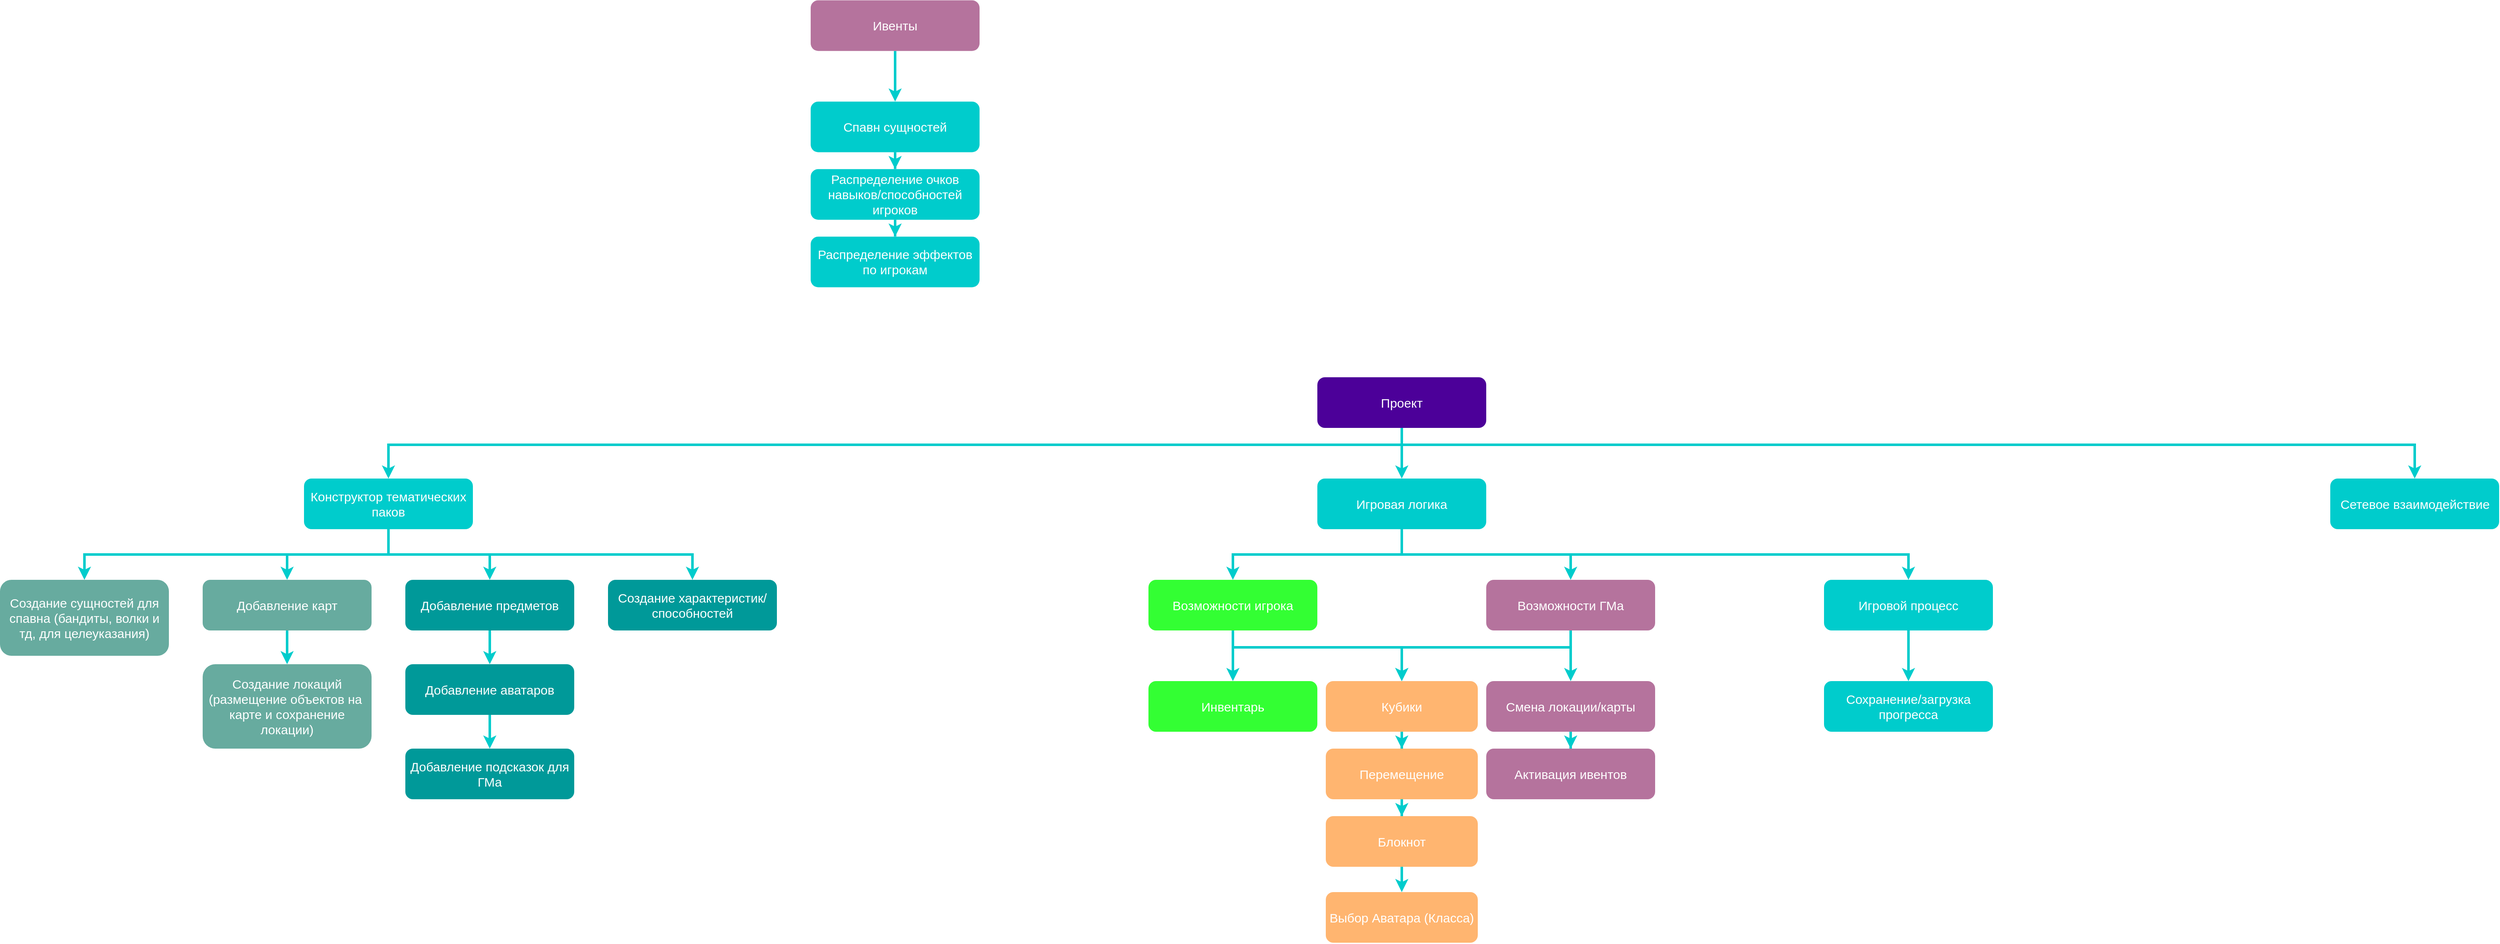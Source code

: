 <mxfile version="11.1.4" type="device"><diagram id="2dPWCes8mSkTvV0voZ07" name="Page-1"><mxGraphModel dx="3770" dy="1923" grid="1" gridSize="10" guides="1" tooltips="1" connect="1" arrows="1" fold="1" page="1" pageScale="1" pageWidth="600" pageHeight="600" math="0" shadow="0"><root><mxCell id="0"/><mxCell id="1" parent="0"/><mxCell id="TCooQQ7RCqkT5i9LeCnH-3" style="edgeStyle=orthogonalEdgeStyle;rounded=0;orthogonalLoop=1;jettySize=auto;html=1;entryX=0.5;entryY=0;entryDx=0;entryDy=0;fontSize=15;strokeWidth=3;elbow=vertical;fillColor=#e1d5e7;strokeColor=#00CCCC;" edge="1" parent="1" source="TCooQQ7RCqkT5i9LeCnH-1" target="TCooQQ7RCqkT5i9LeCnH-2"><mxGeometry relative="1" as="geometry"/></mxCell><mxCell id="TCooQQ7RCqkT5i9LeCnH-5" style="edgeStyle=orthogonalEdgeStyle;rounded=0;orthogonalLoop=1;jettySize=auto;html=1;entryX=0.5;entryY=0;entryDx=0;entryDy=0;strokeColor=#00CCCC;strokeWidth=3;fontSize=15;" edge="1" parent="1" source="TCooQQ7RCqkT5i9LeCnH-1" target="TCooQQ7RCqkT5i9LeCnH-4"><mxGeometry relative="1" as="geometry"><Array as="points"><mxPoint x="300" y="120"/><mxPoint x="1500" y="120"/></Array></mxGeometry></mxCell><mxCell id="TCooQQ7RCqkT5i9LeCnH-7" style="edgeStyle=orthogonalEdgeStyle;rounded=0;orthogonalLoop=1;jettySize=auto;html=1;strokeColor=#00CCCC;strokeWidth=3;fontSize=15;" edge="1" parent="1" source="TCooQQ7RCqkT5i9LeCnH-1" target="TCooQQ7RCqkT5i9LeCnH-6"><mxGeometry relative="1" as="geometry"><Array as="points"><mxPoint x="300" y="120"/><mxPoint x="-900" y="120"/></Array></mxGeometry></mxCell><mxCell id="TCooQQ7RCqkT5i9LeCnH-1" value="&lt;font color=&quot;#ffffff&quot; style=&quot;font-size: 15px;&quot;&gt;Проект&lt;/font&gt;" style="rounded=1;whiteSpace=wrap;html=1;gradientColor=none;fillColor=#4C0099;strokeColor=none;fontSize=15;" vertex="1" parent="1"><mxGeometry x="200" y="40" width="200" height="60" as="geometry"/></mxCell><mxCell id="TCooQQ7RCqkT5i9LeCnH-10" style="edgeStyle=orthogonalEdgeStyle;rounded=0;orthogonalLoop=1;jettySize=auto;html=1;entryX=0.5;entryY=0;entryDx=0;entryDy=0;strokeColor=#00CCCC;strokeWidth=3;fontSize=15;" edge="1" parent="1" source="TCooQQ7RCqkT5i9LeCnH-2" target="TCooQQ7RCqkT5i9LeCnH-8"><mxGeometry relative="1" as="geometry"/></mxCell><mxCell id="TCooQQ7RCqkT5i9LeCnH-11" style="edgeStyle=orthogonalEdgeStyle;rounded=0;orthogonalLoop=1;jettySize=auto;html=1;strokeColor=#00CCCC;strokeWidth=3;fontSize=15;" edge="1" parent="1" source="TCooQQ7RCqkT5i9LeCnH-2" target="TCooQQ7RCqkT5i9LeCnH-9"><mxGeometry relative="1" as="geometry"/></mxCell><mxCell id="TCooQQ7RCqkT5i9LeCnH-32" style="edgeStyle=orthogonalEdgeStyle;rounded=0;orthogonalLoop=1;jettySize=auto;html=1;strokeColor=#00CCCC;strokeWidth=3;fontSize=15;" edge="1" parent="1" source="TCooQQ7RCqkT5i9LeCnH-2" target="TCooQQ7RCqkT5i9LeCnH-31"><mxGeometry relative="1" as="geometry"><Array as="points"><mxPoint x="300" y="250"/><mxPoint x="900" y="250"/></Array></mxGeometry></mxCell><mxCell id="TCooQQ7RCqkT5i9LeCnH-2" value="&lt;font color=&quot;#ffffff&quot; style=&quot;font-size: 15px&quot;&gt;Игровая логика&lt;/font&gt;" style="rounded=1;whiteSpace=wrap;html=1;gradientColor=none;fillColor=#00CCCC;strokeColor=none;fontSize=15;" vertex="1" parent="1"><mxGeometry x="200" y="160" width="200" height="60" as="geometry"/></mxCell><mxCell id="TCooQQ7RCqkT5i9LeCnH-4" value="&lt;font color=&quot;#ffffff&quot; style=&quot;font-size: 15px&quot;&gt;Сетевое взаимодействие&lt;/font&gt;" style="rounded=1;whiteSpace=wrap;html=1;gradientColor=none;fillColor=#00CCCC;strokeColor=none;fontSize=15;" vertex="1" parent="1"><mxGeometry x="1399.5" y="160" width="200" height="60" as="geometry"/></mxCell><mxCell id="TCooQQ7RCqkT5i9LeCnH-52" style="edgeStyle=orthogonalEdgeStyle;rounded=0;orthogonalLoop=1;jettySize=auto;html=1;entryX=0.5;entryY=0;entryDx=0;entryDy=0;strokeColor=#00CCCC;strokeWidth=3;fontSize=15;" edge="1" parent="1" source="TCooQQ7RCqkT5i9LeCnH-6" target="TCooQQ7RCqkT5i9LeCnH-49"><mxGeometry relative="1" as="geometry"/></mxCell><mxCell id="TCooQQ7RCqkT5i9LeCnH-56" style="edgeStyle=orthogonalEdgeStyle;rounded=0;orthogonalLoop=1;jettySize=auto;html=1;entryX=0.5;entryY=0;entryDx=0;entryDy=0;strokeColor=#00CCCC;strokeWidth=3;fontSize=15;" edge="1" parent="1" source="TCooQQ7RCqkT5i9LeCnH-6" target="TCooQQ7RCqkT5i9LeCnH-55"><mxGeometry relative="1" as="geometry"/></mxCell><mxCell id="TCooQQ7RCqkT5i9LeCnH-60" style="edgeStyle=orthogonalEdgeStyle;rounded=0;orthogonalLoop=1;jettySize=auto;html=1;entryX=0.5;entryY=0;entryDx=0;entryDy=0;strokeColor=#00CCCC;strokeWidth=3;fontSize=15;" edge="1" parent="1" source="TCooQQ7RCqkT5i9LeCnH-6" target="TCooQQ7RCqkT5i9LeCnH-59"><mxGeometry relative="1" as="geometry"><Array as="points"><mxPoint x="-900" y="250"/><mxPoint x="-540" y="250"/></Array></mxGeometry></mxCell><mxCell id="TCooQQ7RCqkT5i9LeCnH-62" style="edgeStyle=orthogonalEdgeStyle;rounded=0;orthogonalLoop=1;jettySize=auto;html=1;entryX=0.5;entryY=0;entryDx=0;entryDy=0;strokeColor=#00CCCC;strokeWidth=3;fontSize=15;" edge="1" parent="1" source="TCooQQ7RCqkT5i9LeCnH-6" target="TCooQQ7RCqkT5i9LeCnH-61"><mxGeometry relative="1" as="geometry"><Array as="points"><mxPoint x="-900" y="250"/><mxPoint x="-1260" y="250"/></Array></mxGeometry></mxCell><mxCell id="TCooQQ7RCqkT5i9LeCnH-6" value="&lt;font color=&quot;#ffffff&quot; style=&quot;font-size: 15px&quot;&gt;Конструктор тематических паков&lt;/font&gt;" style="rounded=1;whiteSpace=wrap;html=1;gradientColor=none;fillColor=#00CCCC;strokeColor=none;fontSize=15;" vertex="1" parent="1"><mxGeometry x="-1000" y="160" width="200" height="60" as="geometry"/></mxCell><mxCell id="TCooQQ7RCqkT5i9LeCnH-19" style="edgeStyle=orthogonalEdgeStyle;rounded=0;orthogonalLoop=1;jettySize=auto;html=1;entryX=0.5;entryY=0;entryDx=0;entryDy=0;strokeColor=#00CCCC;strokeWidth=3;fontSize=15;" edge="1" parent="1" source="TCooQQ7RCqkT5i9LeCnH-8" target="TCooQQ7RCqkT5i9LeCnH-18"><mxGeometry relative="1" as="geometry"><Array as="points"><mxPoint x="100" y="360"/><mxPoint x="300" y="360"/></Array></mxGeometry></mxCell><mxCell id="TCooQQ7RCqkT5i9LeCnH-28" style="edgeStyle=orthogonalEdgeStyle;rounded=0;orthogonalLoop=1;jettySize=auto;html=1;entryX=0.5;entryY=0;entryDx=0;entryDy=0;strokeColor=#00CCCC;strokeWidth=3;fontSize=15;" edge="1" parent="1" source="TCooQQ7RCqkT5i9LeCnH-8" target="TCooQQ7RCqkT5i9LeCnH-14"><mxGeometry relative="1" as="geometry"/></mxCell><mxCell id="TCooQQ7RCqkT5i9LeCnH-8" value="&lt;font color=&quot;#ffffff&quot;&gt;Возможности игрока&lt;/font&gt;" style="rounded=1;whiteSpace=wrap;html=1;gradientColor=none;fillColor=#33FF33;strokeColor=none;fontSize=15;" vertex="1" parent="1"><mxGeometry y="280" width="200" height="60" as="geometry"/></mxCell><mxCell id="TCooQQ7RCqkT5i9LeCnH-20" style="edgeStyle=orthogonalEdgeStyle;rounded=0;orthogonalLoop=1;jettySize=auto;html=1;entryX=0.5;entryY=0;entryDx=0;entryDy=0;strokeColor=#00CCCC;strokeWidth=3;fontSize=15;" edge="1" parent="1" source="TCooQQ7RCqkT5i9LeCnH-9" target="TCooQQ7RCqkT5i9LeCnH-18"><mxGeometry relative="1" as="geometry"><Array as="points"><mxPoint x="500" y="360"/><mxPoint x="300" y="360"/></Array></mxGeometry></mxCell><mxCell id="TCooQQ7RCqkT5i9LeCnH-37" style="edgeStyle=orthogonalEdgeStyle;rounded=0;orthogonalLoop=1;jettySize=auto;html=1;entryX=0.5;entryY=0;entryDx=0;entryDy=0;strokeColor=#00CCCC;strokeWidth=3;fontSize=15;" edge="1" parent="1" source="TCooQQ7RCqkT5i9LeCnH-9" target="TCooQQ7RCqkT5i9LeCnH-36"><mxGeometry relative="1" as="geometry"/></mxCell><mxCell id="TCooQQ7RCqkT5i9LeCnH-9" value="&lt;font color=&quot;#ffffff&quot;&gt;Возможности ГМа&lt;/font&gt;" style="rounded=1;whiteSpace=wrap;html=1;gradientColor=none;fillColor=#B5739D;strokeColor=none;fontSize=15;" vertex="1" parent="1"><mxGeometry x="400" y="280" width="200" height="60" as="geometry"/></mxCell><mxCell id="TCooQQ7RCqkT5i9LeCnH-14" value="&lt;font color=&quot;#ffffff&quot;&gt;Инвентарь&lt;/font&gt;" style="rounded=1;whiteSpace=wrap;html=1;gradientColor=none;fillColor=#33FF33;strokeColor=none;fontSize=15;" vertex="1" parent="1"><mxGeometry y="400" width="200" height="60" as="geometry"/></mxCell><mxCell id="TCooQQ7RCqkT5i9LeCnH-30" style="edgeStyle=orthogonalEdgeStyle;rounded=0;orthogonalLoop=1;jettySize=auto;html=1;entryX=0.5;entryY=0;entryDx=0;entryDy=0;strokeColor=#00CCCC;strokeWidth=3;fontSize=15;" edge="1" parent="1" source="TCooQQ7RCqkT5i9LeCnH-16" target="TCooQQ7RCqkT5i9LeCnH-29"><mxGeometry relative="1" as="geometry"/></mxCell><mxCell id="TCooQQ7RCqkT5i9LeCnH-16" value="&lt;font color=&quot;#ffffff&quot;&gt;Блокнот&lt;/font&gt;" style="rounded=1;whiteSpace=wrap;html=1;gradientColor=none;fillColor=#FFB570;strokeColor=none;fontSize=15;" vertex="1" parent="1"><mxGeometry x="210" y="560" width="180" height="60" as="geometry"/></mxCell><mxCell id="TCooQQ7RCqkT5i9LeCnH-24" style="edgeStyle=orthogonalEdgeStyle;rounded=0;orthogonalLoop=1;jettySize=auto;html=1;entryX=0.5;entryY=0;entryDx=0;entryDy=0;strokeColor=#00CCCC;strokeWidth=3;fontSize=15;" edge="1" parent="1" source="TCooQQ7RCqkT5i9LeCnH-18" target="TCooQQ7RCqkT5i9LeCnH-21"><mxGeometry relative="1" as="geometry"/></mxCell><mxCell id="TCooQQ7RCqkT5i9LeCnH-18" value="&lt;font color=&quot;#ffffff&quot;&gt;Кубики&lt;/font&gt;" style="rounded=1;whiteSpace=wrap;html=1;gradientColor=none;fillColor=#FFB570;strokeColor=none;fontSize=15;" vertex="1" parent="1"><mxGeometry x="210" y="400" width="180" height="60" as="geometry"/></mxCell><mxCell id="TCooQQ7RCqkT5i9LeCnH-25" style="edgeStyle=orthogonalEdgeStyle;rounded=0;orthogonalLoop=1;jettySize=auto;html=1;entryX=0.5;entryY=0;entryDx=0;entryDy=0;strokeColor=#00CCCC;strokeWidth=3;fontSize=15;" edge="1" parent="1" source="TCooQQ7RCqkT5i9LeCnH-21" target="TCooQQ7RCqkT5i9LeCnH-16"><mxGeometry relative="1" as="geometry"/></mxCell><mxCell id="TCooQQ7RCqkT5i9LeCnH-21" value="&lt;font color=&quot;#ffffff&quot;&gt;Перемещение&lt;/font&gt;" style="rounded=1;whiteSpace=wrap;html=1;gradientColor=none;fillColor=#FFB570;strokeColor=none;fontSize=15;" vertex="1" parent="1"><mxGeometry x="210" y="480" width="180" height="60" as="geometry"/></mxCell><mxCell id="TCooQQ7RCqkT5i9LeCnH-29" value="&lt;font color=&quot;#ffffff&quot;&gt;Выбор Аватара (Класса)&lt;/font&gt;" style="rounded=1;whiteSpace=wrap;html=1;gradientColor=none;fillColor=#FFB570;strokeColor=none;fontSize=15;" vertex="1" parent="1"><mxGeometry x="210" y="650" width="180" height="60" as="geometry"/></mxCell><mxCell id="TCooQQ7RCqkT5i9LeCnH-35" style="edgeStyle=orthogonalEdgeStyle;rounded=0;orthogonalLoop=1;jettySize=auto;html=1;entryX=0.5;entryY=0;entryDx=0;entryDy=0;strokeColor=#00CCCC;strokeWidth=3;fontSize=15;" edge="1" parent="1" source="TCooQQ7RCqkT5i9LeCnH-31" target="TCooQQ7RCqkT5i9LeCnH-34"><mxGeometry relative="1" as="geometry"/></mxCell><mxCell id="TCooQQ7RCqkT5i9LeCnH-31" value="&lt;font color=&quot;#ffffff&quot; style=&quot;font-size: 15px&quot;&gt;Игровой процесс&lt;/font&gt;" style="rounded=1;whiteSpace=wrap;html=1;gradientColor=none;fillColor=#00CCCC;strokeColor=none;fontSize=15;" vertex="1" parent="1"><mxGeometry x="800" y="280" width="200" height="60" as="geometry"/></mxCell><mxCell id="TCooQQ7RCqkT5i9LeCnH-34" value="&lt;font color=&quot;#ffffff&quot; style=&quot;font-size: 15px&quot;&gt;Сохранение/загрузка прогресса&lt;/font&gt;" style="rounded=1;whiteSpace=wrap;html=1;gradientColor=none;fillColor=#00CCCC;strokeColor=none;fontSize=15;" vertex="1" parent="1"><mxGeometry x="800" y="400" width="200" height="60" as="geometry"/></mxCell><mxCell id="TCooQQ7RCqkT5i9LeCnH-39" style="edgeStyle=orthogonalEdgeStyle;rounded=0;orthogonalLoop=1;jettySize=auto;html=1;entryX=0.5;entryY=0;entryDx=0;entryDy=0;strokeColor=#00CCCC;strokeWidth=3;fontSize=15;" edge="1" parent="1" source="TCooQQ7RCqkT5i9LeCnH-36" target="TCooQQ7RCqkT5i9LeCnH-38"><mxGeometry relative="1" as="geometry"/></mxCell><mxCell id="TCooQQ7RCqkT5i9LeCnH-36" value="&lt;font color=&quot;#ffffff&quot;&gt;Смена локации/карты&lt;/font&gt;" style="rounded=1;whiteSpace=wrap;html=1;gradientColor=none;fillColor=#B5739D;strokeColor=none;fontSize=15;" vertex="1" parent="1"><mxGeometry x="400" y="400" width="200" height="60" as="geometry"/></mxCell><mxCell id="TCooQQ7RCqkT5i9LeCnH-38" value="&lt;font color=&quot;#ffffff&quot;&gt;Активация ивентов&lt;/font&gt;" style="rounded=1;whiteSpace=wrap;html=1;gradientColor=none;fillColor=#B5739D;strokeColor=none;fontSize=15;" vertex="1" parent="1"><mxGeometry x="400" y="480" width="200" height="60" as="geometry"/></mxCell><mxCell id="TCooQQ7RCqkT5i9LeCnH-42" style="edgeStyle=orthogonalEdgeStyle;rounded=0;orthogonalLoop=1;jettySize=auto;html=1;entryX=0.5;entryY=0;entryDx=0;entryDy=0;strokeColor=#00CCCC;strokeWidth=3;fontSize=15;" edge="1" parent="1" source="TCooQQ7RCqkT5i9LeCnH-40" target="TCooQQ7RCqkT5i9LeCnH-41"><mxGeometry relative="1" as="geometry"/></mxCell><mxCell id="TCooQQ7RCqkT5i9LeCnH-40" value="&lt;font color=&quot;#ffffff&quot;&gt;Ивенты&lt;/font&gt;" style="rounded=1;whiteSpace=wrap;html=1;gradientColor=none;fillColor=#B5739D;strokeColor=none;fontSize=15;" vertex="1" parent="1"><mxGeometry x="-400" y="-406.667" width="200" height="60" as="geometry"/></mxCell><mxCell id="TCooQQ7RCqkT5i9LeCnH-45" style="edgeStyle=orthogonalEdgeStyle;rounded=0;orthogonalLoop=1;jettySize=auto;html=1;entryX=0.5;entryY=0;entryDx=0;entryDy=0;strokeColor=#00CCCC;strokeWidth=3;fontSize=15;" edge="1" parent="1" source="TCooQQ7RCqkT5i9LeCnH-41" target="TCooQQ7RCqkT5i9LeCnH-43"><mxGeometry relative="1" as="geometry"/></mxCell><mxCell id="TCooQQ7RCqkT5i9LeCnH-41" value="&lt;font color=&quot;#ffffff&quot;&gt;Спавн сущностей&lt;/font&gt;" style="rounded=1;whiteSpace=wrap;html=1;gradientColor=none;fillColor=#00CCCC;strokeColor=none;fontSize=15;" vertex="1" parent="1"><mxGeometry x="-400" y="-286.667" width="200" height="60" as="geometry"/></mxCell><mxCell id="TCooQQ7RCqkT5i9LeCnH-47" style="edgeStyle=orthogonalEdgeStyle;rounded=0;orthogonalLoop=1;jettySize=auto;html=1;strokeColor=#00CCCC;strokeWidth=3;fontSize=15;" edge="1" parent="1" source="TCooQQ7RCqkT5i9LeCnH-43" target="TCooQQ7RCqkT5i9LeCnH-46"><mxGeometry relative="1" as="geometry"/></mxCell><mxCell id="TCooQQ7RCqkT5i9LeCnH-43" value="&lt;font color=&quot;#ffffff&quot;&gt;Распределение очков навыков/способностей игроков&lt;/font&gt;" style="rounded=1;whiteSpace=wrap;html=1;gradientColor=none;fillColor=#00CCCC;strokeColor=none;fontSize=15;" vertex="1" parent="1"><mxGeometry x="-400" y="-206.667" width="200" height="60" as="geometry"/></mxCell><mxCell id="TCooQQ7RCqkT5i9LeCnH-46" value="&lt;font color=&quot;#ffffff&quot;&gt;Распределение эффектов по игрокам&lt;/font&gt;" style="rounded=1;whiteSpace=wrap;html=1;gradientColor=none;fillColor=#00CCCC;strokeColor=none;fontSize=15;" vertex="1" parent="1"><mxGeometry x="-400" y="-126.667" width="200" height="60" as="geometry"/></mxCell><mxCell id="TCooQQ7RCqkT5i9LeCnH-53" style="edgeStyle=orthogonalEdgeStyle;rounded=0;orthogonalLoop=1;jettySize=auto;html=1;entryX=0.5;entryY=0;entryDx=0;entryDy=0;strokeColor=#00CCCC;strokeWidth=3;fontSize=15;" edge="1" parent="1" source="TCooQQ7RCqkT5i9LeCnH-49" target="TCooQQ7RCqkT5i9LeCnH-50"><mxGeometry relative="1" as="geometry"/></mxCell><mxCell id="TCooQQ7RCqkT5i9LeCnH-49" value="&lt;font color=&quot;#ffffff&quot;&gt;Добавление карт&lt;/font&gt;" style="rounded=1;whiteSpace=wrap;html=1;gradientColor=none;fillColor=#67AB9F;strokeColor=none;fontSize=15;" vertex="1" parent="1"><mxGeometry x="-1120" y="280" width="200" height="60" as="geometry"/></mxCell><mxCell id="TCooQQ7RCqkT5i9LeCnH-50" value="&lt;font color=&quot;#ffffff&quot;&gt;Создание локаций&lt;br&gt;(размещение объектов на&amp;nbsp; карте и сохранение локации)&lt;br&gt;&lt;/font&gt;" style="rounded=1;whiteSpace=wrap;html=1;gradientColor=none;fillColor=#67AB9F;strokeColor=none;fontSize=15;" vertex="1" parent="1"><mxGeometry x="-1120" y="380" width="200" height="100" as="geometry"/></mxCell><mxCell id="TCooQQ7RCqkT5i9LeCnH-58" style="edgeStyle=orthogonalEdgeStyle;rounded=0;orthogonalLoop=1;jettySize=auto;html=1;entryX=0.5;entryY=0;entryDx=0;entryDy=0;strokeColor=#00CCCC;strokeWidth=3;fontSize=15;" edge="1" parent="1" source="TCooQQ7RCqkT5i9LeCnH-55" target="TCooQQ7RCqkT5i9LeCnH-57"><mxGeometry relative="1" as="geometry"/></mxCell><mxCell id="TCooQQ7RCqkT5i9LeCnH-55" value="&lt;font color=&quot;#ffffff&quot;&gt;Добавление предметов&lt;/font&gt;" style="rounded=1;whiteSpace=wrap;html=1;gradientColor=none;fillColor=#009999;strokeColor=none;fontSize=15;" vertex="1" parent="1"><mxGeometry x="-880" y="280" width="200" height="60" as="geometry"/></mxCell><mxCell id="TCooQQ7RCqkT5i9LeCnH-64" style="edgeStyle=orthogonalEdgeStyle;rounded=0;orthogonalLoop=1;jettySize=auto;html=1;entryX=0.5;entryY=0;entryDx=0;entryDy=0;strokeColor=#00CCCC;strokeWidth=3;fontSize=15;" edge="1" parent="1" source="TCooQQ7RCqkT5i9LeCnH-57" target="TCooQQ7RCqkT5i9LeCnH-63"><mxGeometry relative="1" as="geometry"/></mxCell><mxCell id="TCooQQ7RCqkT5i9LeCnH-57" value="&lt;font color=&quot;#ffffff&quot;&gt;Добавление аватаров&lt;/font&gt;" style="rounded=1;whiteSpace=wrap;html=1;gradientColor=none;fillColor=#009999;strokeColor=none;fontSize=15;" vertex="1" parent="1"><mxGeometry x="-880" y="380" width="200" height="60" as="geometry"/></mxCell><mxCell id="TCooQQ7RCqkT5i9LeCnH-59" value="&lt;font color=&quot;#ffffff&quot;&gt;Создание характеристик/способностей&lt;/font&gt;" style="rounded=1;whiteSpace=wrap;html=1;gradientColor=none;fillColor=#009999;strokeColor=none;fontSize=15;" vertex="1" parent="1"><mxGeometry x="-640" y="280" width="200" height="60" as="geometry"/></mxCell><mxCell id="TCooQQ7RCqkT5i9LeCnH-61" value="&lt;font color=&quot;#ffffff&quot;&gt;Создание сущностей для спавна (бандиты, волки и тд, для целеуказания)&lt;/font&gt;" style="rounded=1;whiteSpace=wrap;html=1;gradientColor=none;fillColor=#67AB9F;strokeColor=none;fontSize=15;" vertex="1" parent="1"><mxGeometry x="-1360" y="280" width="200" height="90" as="geometry"/></mxCell><mxCell id="TCooQQ7RCqkT5i9LeCnH-63" value="&lt;font color=&quot;#ffffff&quot;&gt;Добавление подсказок для ГМа&lt;/font&gt;" style="rounded=1;whiteSpace=wrap;html=1;gradientColor=none;fillColor=#009999;strokeColor=none;fontSize=15;" vertex="1" parent="1"><mxGeometry x="-880" y="480" width="200" height="60" as="geometry"/></mxCell></root></mxGraphModel></diagram></mxfile>